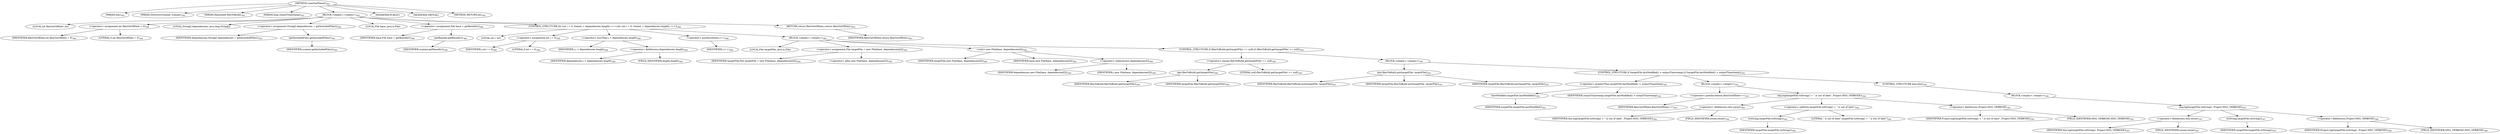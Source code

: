 digraph "scanOneFileset" {  
"737" [label = <(METHOD,scanOneFileset)<SUB>382</SUB>> ]
"738" [label = <(PARAM,this)<SUB>382</SUB>> ]
"739" [label = <(PARAM,DirectoryScanner scanner)<SUB>382</SUB>> ]
"740" [label = <(PARAM,Hashtable filesToBuild)<SUB>382</SUB>> ]
"741" [label = <(PARAM,long outputTimestamp)<SUB>383</SUB>> ]
"742" [label = <(BLOCK,&lt;empty&gt;,&lt;empty&gt;)<SUB>383</SUB>> ]
"743" [label = <(LOCAL,int filesOutOfDate: int)> ]
"744" [label = <(&lt;operator&gt;.assignment,int filesOutOfDate = 0)<SUB>384</SUB>> ]
"745" [label = <(IDENTIFIER,filesOutOfDate,int filesOutOfDate = 0)<SUB>384</SUB>> ]
"746" [label = <(LITERAL,0,int filesOutOfDate = 0)<SUB>384</SUB>> ]
"747" [label = <(LOCAL,String[] dependencies: java.lang.String[])> ]
"748" [label = <(&lt;operator&gt;.assignment,String[] dependencies = getIncludedFiles())<SUB>385</SUB>> ]
"749" [label = <(IDENTIFIER,dependencies,String[] dependencies = getIncludedFiles())<SUB>385</SUB>> ]
"750" [label = <(getIncludedFiles,getIncludedFiles())<SUB>385</SUB>> ]
"751" [label = <(IDENTIFIER,scanner,getIncludedFiles())<SUB>385</SUB>> ]
"752" [label = <(LOCAL,File base: java.io.File)> ]
"753" [label = <(&lt;operator&gt;.assignment,File base = getBasedir())<SUB>386</SUB>> ]
"754" [label = <(IDENTIFIER,base,File base = getBasedir())<SUB>386</SUB>> ]
"755" [label = <(getBasedir,getBasedir())<SUB>386</SUB>> ]
"756" [label = <(IDENTIFIER,scanner,getBasedir())<SUB>386</SUB>> ]
"757" [label = <(CONTROL_STRUCTURE,for (int i = 0; Some(i &lt; dependencies.length); i++),for (int i = 0; Some(i &lt; dependencies.length); i++))<SUB>388</SUB>> ]
"758" [label = <(LOCAL,int i: int)> ]
"759" [label = <(&lt;operator&gt;.assignment,int i = 0)<SUB>388</SUB>> ]
"760" [label = <(IDENTIFIER,i,int i = 0)<SUB>388</SUB>> ]
"761" [label = <(LITERAL,0,int i = 0)<SUB>388</SUB>> ]
"762" [label = <(&lt;operator&gt;.lessThan,i &lt; dependencies.length)<SUB>388</SUB>> ]
"763" [label = <(IDENTIFIER,i,i &lt; dependencies.length)<SUB>388</SUB>> ]
"764" [label = <(&lt;operator&gt;.fieldAccess,dependencies.length)<SUB>388</SUB>> ]
"765" [label = <(IDENTIFIER,dependencies,i &lt; dependencies.length)<SUB>388</SUB>> ]
"766" [label = <(FIELD_IDENTIFIER,length,length)<SUB>388</SUB>> ]
"767" [label = <(&lt;operator&gt;.postIncrement,i++)<SUB>388</SUB>> ]
"768" [label = <(IDENTIFIER,i,i++)<SUB>388</SUB>> ]
"769" [label = <(BLOCK,&lt;empty&gt;,&lt;empty&gt;)<SUB>388</SUB>> ]
"29" [label = <(LOCAL,File targetFile: java.io.File)> ]
"770" [label = <(&lt;operator&gt;.assignment,File targetFile = new File(base, dependencies[i]))<SUB>389</SUB>> ]
"771" [label = <(IDENTIFIER,targetFile,File targetFile = new File(base, dependencies[i]))<SUB>389</SUB>> ]
"772" [label = <(&lt;operator&gt;.alloc,new File(base, dependencies[i]))<SUB>389</SUB>> ]
"773" [label = <(&lt;init&gt;,new File(base, dependencies[i]))<SUB>389</SUB>> ]
"28" [label = <(IDENTIFIER,targetFile,new File(base, dependencies[i]))<SUB>389</SUB>> ]
"774" [label = <(IDENTIFIER,base,new File(base, dependencies[i]))<SUB>389</SUB>> ]
"775" [label = <(&lt;operator&gt;.indexAccess,dependencies[i])<SUB>389</SUB>> ]
"776" [label = <(IDENTIFIER,dependencies,new File(base, dependencies[i]))<SUB>389</SUB>> ]
"777" [label = <(IDENTIFIER,i,new File(base, dependencies[i]))<SUB>389</SUB>> ]
"778" [label = <(CONTROL_STRUCTURE,if (filesToBuild.get(targetFile) == null),if (filesToBuild.get(targetFile) == null))<SUB>390</SUB>> ]
"779" [label = <(&lt;operator&gt;.equals,filesToBuild.get(targetFile) == null)<SUB>390</SUB>> ]
"780" [label = <(get,filesToBuild.get(targetFile))<SUB>390</SUB>> ]
"781" [label = <(IDENTIFIER,filesToBuild,filesToBuild.get(targetFile))<SUB>390</SUB>> ]
"782" [label = <(IDENTIFIER,targetFile,filesToBuild.get(targetFile))<SUB>390</SUB>> ]
"783" [label = <(LITERAL,null,filesToBuild.get(targetFile) == null)<SUB>390</SUB>> ]
"784" [label = <(BLOCK,&lt;empty&gt;,&lt;empty&gt;)<SUB>390</SUB>> ]
"785" [label = <(put,filesToBuild.put(targetFile, targetFile))<SUB>391</SUB>> ]
"786" [label = <(IDENTIFIER,filesToBuild,filesToBuild.put(targetFile, targetFile))<SUB>391</SUB>> ]
"787" [label = <(IDENTIFIER,targetFile,filesToBuild.put(targetFile, targetFile))<SUB>391</SUB>> ]
"788" [label = <(IDENTIFIER,targetFile,filesToBuild.put(targetFile, targetFile))<SUB>391</SUB>> ]
"789" [label = <(CONTROL_STRUCTURE,if (targetFile.lastModified() &gt; outputTimestamp),if (targetFile.lastModified() &gt; outputTimestamp))<SUB>392</SUB>> ]
"790" [label = <(&lt;operator&gt;.greaterThan,targetFile.lastModified() &gt; outputTimestamp)<SUB>392</SUB>> ]
"791" [label = <(lastModified,targetFile.lastModified())<SUB>392</SUB>> ]
"792" [label = <(IDENTIFIER,targetFile,targetFile.lastModified())<SUB>392</SUB>> ]
"793" [label = <(IDENTIFIER,outputTimestamp,targetFile.lastModified() &gt; outputTimestamp)<SUB>392</SUB>> ]
"794" [label = <(BLOCK,&lt;empty&gt;,&lt;empty&gt;)<SUB>392</SUB>> ]
"795" [label = <(&lt;operator&gt;.postIncrement,filesOutOfDate++)<SUB>393</SUB>> ]
"796" [label = <(IDENTIFIER,filesOutOfDate,filesOutOfDate++)<SUB>393</SUB>> ]
"797" [label = <(log,log(targetFile.toString() + &quot; is out of date&quot;, Project.MSG_VERBOSE))<SUB>394</SUB>> ]
"798" [label = <(&lt;operator&gt;.fieldAccess,this.owner)<SUB>394</SUB>> ]
"799" [label = <(IDENTIFIER,this,log(targetFile.toString() + &quot; is out of date&quot;, Project.MSG_VERBOSE))<SUB>394</SUB>> ]
"800" [label = <(FIELD_IDENTIFIER,owner,owner)<SUB>394</SUB>> ]
"801" [label = <(&lt;operator&gt;.addition,targetFile.toString() + &quot; is out of date&quot;)<SUB>394</SUB>> ]
"802" [label = <(toString,targetFile.toString())<SUB>394</SUB>> ]
"803" [label = <(IDENTIFIER,targetFile,targetFile.toString())<SUB>394</SUB>> ]
"804" [label = <(LITERAL,&quot; is out of date&quot;,targetFile.toString() + &quot; is out of date&quot;)<SUB>394</SUB>> ]
"805" [label = <(&lt;operator&gt;.fieldAccess,Project.MSG_VERBOSE)<SUB>395</SUB>> ]
"806" [label = <(IDENTIFIER,Project,log(targetFile.toString() + &quot; is out of date&quot;, Project.MSG_VERBOSE))<SUB>395</SUB>> ]
"807" [label = <(FIELD_IDENTIFIER,MSG_VERBOSE,MSG_VERBOSE)<SUB>395</SUB>> ]
"808" [label = <(CONTROL_STRUCTURE,else,else)<SUB>396</SUB>> ]
"809" [label = <(BLOCK,&lt;empty&gt;,&lt;empty&gt;)<SUB>396</SUB>> ]
"810" [label = <(log,log(targetFile.toString(), Project.MSG_VERBOSE))<SUB>397</SUB>> ]
"811" [label = <(&lt;operator&gt;.fieldAccess,this.owner)<SUB>397</SUB>> ]
"812" [label = <(IDENTIFIER,this,log(targetFile.toString(), Project.MSG_VERBOSE))<SUB>397</SUB>> ]
"813" [label = <(FIELD_IDENTIFIER,owner,owner)<SUB>397</SUB>> ]
"814" [label = <(toString,targetFile.toString())<SUB>397</SUB>> ]
"815" [label = <(IDENTIFIER,targetFile,targetFile.toString())<SUB>397</SUB>> ]
"816" [label = <(&lt;operator&gt;.fieldAccess,Project.MSG_VERBOSE)<SUB>398</SUB>> ]
"817" [label = <(IDENTIFIER,Project,log(targetFile.toString(), Project.MSG_VERBOSE))<SUB>398</SUB>> ]
"818" [label = <(FIELD_IDENTIFIER,MSG_VERBOSE,MSG_VERBOSE)<SUB>398</SUB>> ]
"819" [label = <(RETURN,return filesOutOfDate;,return filesOutOfDate;)<SUB>402</SUB>> ]
"820" [label = <(IDENTIFIER,filesOutOfDate,return filesOutOfDate;)<SUB>402</SUB>> ]
"821" [label = <(MODIFIER,PUBLIC)> ]
"822" [label = <(MODIFIER,VIRTUAL)> ]
"823" [label = <(METHOD_RETURN,int)<SUB>382</SUB>> ]
  "737" -> "738" 
  "737" -> "739" 
  "737" -> "740" 
  "737" -> "741" 
  "737" -> "742" 
  "737" -> "821" 
  "737" -> "822" 
  "737" -> "823" 
  "742" -> "743" 
  "742" -> "744" 
  "742" -> "747" 
  "742" -> "748" 
  "742" -> "752" 
  "742" -> "753" 
  "742" -> "757" 
  "742" -> "819" 
  "744" -> "745" 
  "744" -> "746" 
  "748" -> "749" 
  "748" -> "750" 
  "750" -> "751" 
  "753" -> "754" 
  "753" -> "755" 
  "755" -> "756" 
  "757" -> "758" 
  "757" -> "759" 
  "757" -> "762" 
  "757" -> "767" 
  "757" -> "769" 
  "759" -> "760" 
  "759" -> "761" 
  "762" -> "763" 
  "762" -> "764" 
  "764" -> "765" 
  "764" -> "766" 
  "767" -> "768" 
  "769" -> "29" 
  "769" -> "770" 
  "769" -> "773" 
  "769" -> "778" 
  "770" -> "771" 
  "770" -> "772" 
  "773" -> "28" 
  "773" -> "774" 
  "773" -> "775" 
  "775" -> "776" 
  "775" -> "777" 
  "778" -> "779" 
  "778" -> "784" 
  "779" -> "780" 
  "779" -> "783" 
  "780" -> "781" 
  "780" -> "782" 
  "784" -> "785" 
  "784" -> "789" 
  "785" -> "786" 
  "785" -> "787" 
  "785" -> "788" 
  "789" -> "790" 
  "789" -> "794" 
  "789" -> "808" 
  "790" -> "791" 
  "790" -> "793" 
  "791" -> "792" 
  "794" -> "795" 
  "794" -> "797" 
  "795" -> "796" 
  "797" -> "798" 
  "797" -> "801" 
  "797" -> "805" 
  "798" -> "799" 
  "798" -> "800" 
  "801" -> "802" 
  "801" -> "804" 
  "802" -> "803" 
  "805" -> "806" 
  "805" -> "807" 
  "808" -> "809" 
  "809" -> "810" 
  "810" -> "811" 
  "810" -> "814" 
  "810" -> "816" 
  "811" -> "812" 
  "811" -> "813" 
  "814" -> "815" 
  "816" -> "817" 
  "816" -> "818" 
  "819" -> "820" 
}
